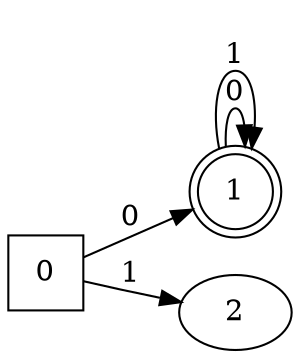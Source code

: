 digraph G {
	rankdir=LR;
	0->1[ label=0 ];
	0->2[ label=1 ];
	1->1[ label=0 ];
	1->1[ label=1 ];
	0 [ shape=square ];
	1 [ shape=doublecircle ];
	2;

}

